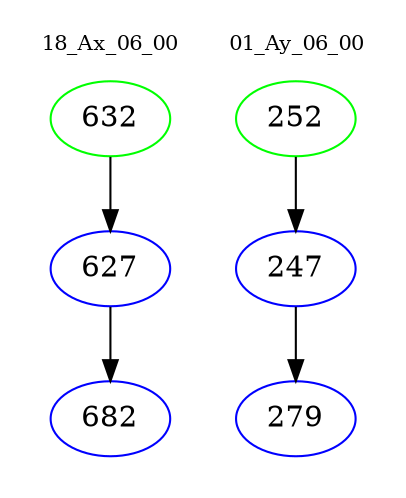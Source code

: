 digraph{
subgraph cluster_0 {
color = white
label = "18_Ax_06_00";
fontsize=10;
T0_632 [label="632", color="green"]
T0_632 -> T0_627 [color="black"]
T0_627 [label="627", color="blue"]
T0_627 -> T0_682 [color="black"]
T0_682 [label="682", color="blue"]
}
subgraph cluster_1 {
color = white
label = "01_Ay_06_00";
fontsize=10;
T1_252 [label="252", color="green"]
T1_252 -> T1_247 [color="black"]
T1_247 [label="247", color="blue"]
T1_247 -> T1_279 [color="black"]
T1_279 [label="279", color="blue"]
}
}
